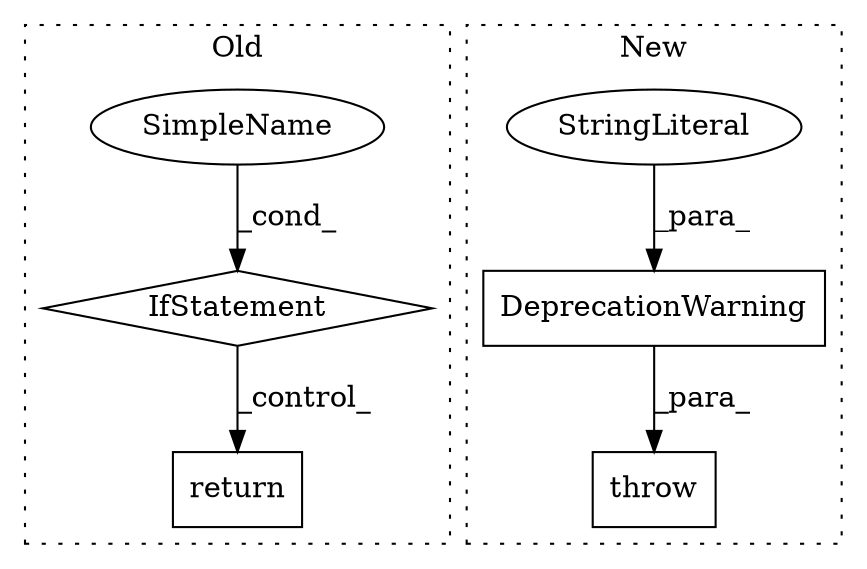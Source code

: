 digraph G {
subgraph cluster0 {
1 [label="return" a="41" s="1482" l="7" shape="box"];
5 [label="SimpleName" a="42" s="1464" l="8" shape="ellipse"];
6 [label="IfStatement" a="25" s="1460,1472" l="4,2" shape="diamond"];
label = "Old";
style="dotted";
}
subgraph cluster1 {
2 [label="DeprecationWarning" a="32" s="1439,1513" l="19,1" shape="box"];
3 [label="StringLiteral" a="45" s="1458" l="55" shape="ellipse"];
4 [label="throw" a="53" s="1433" l="6" shape="box"];
label = "New";
style="dotted";
}
2 -> 4 [label="_para_"];
3 -> 2 [label="_para_"];
5 -> 6 [label="_cond_"];
6 -> 1 [label="_control_"];
}